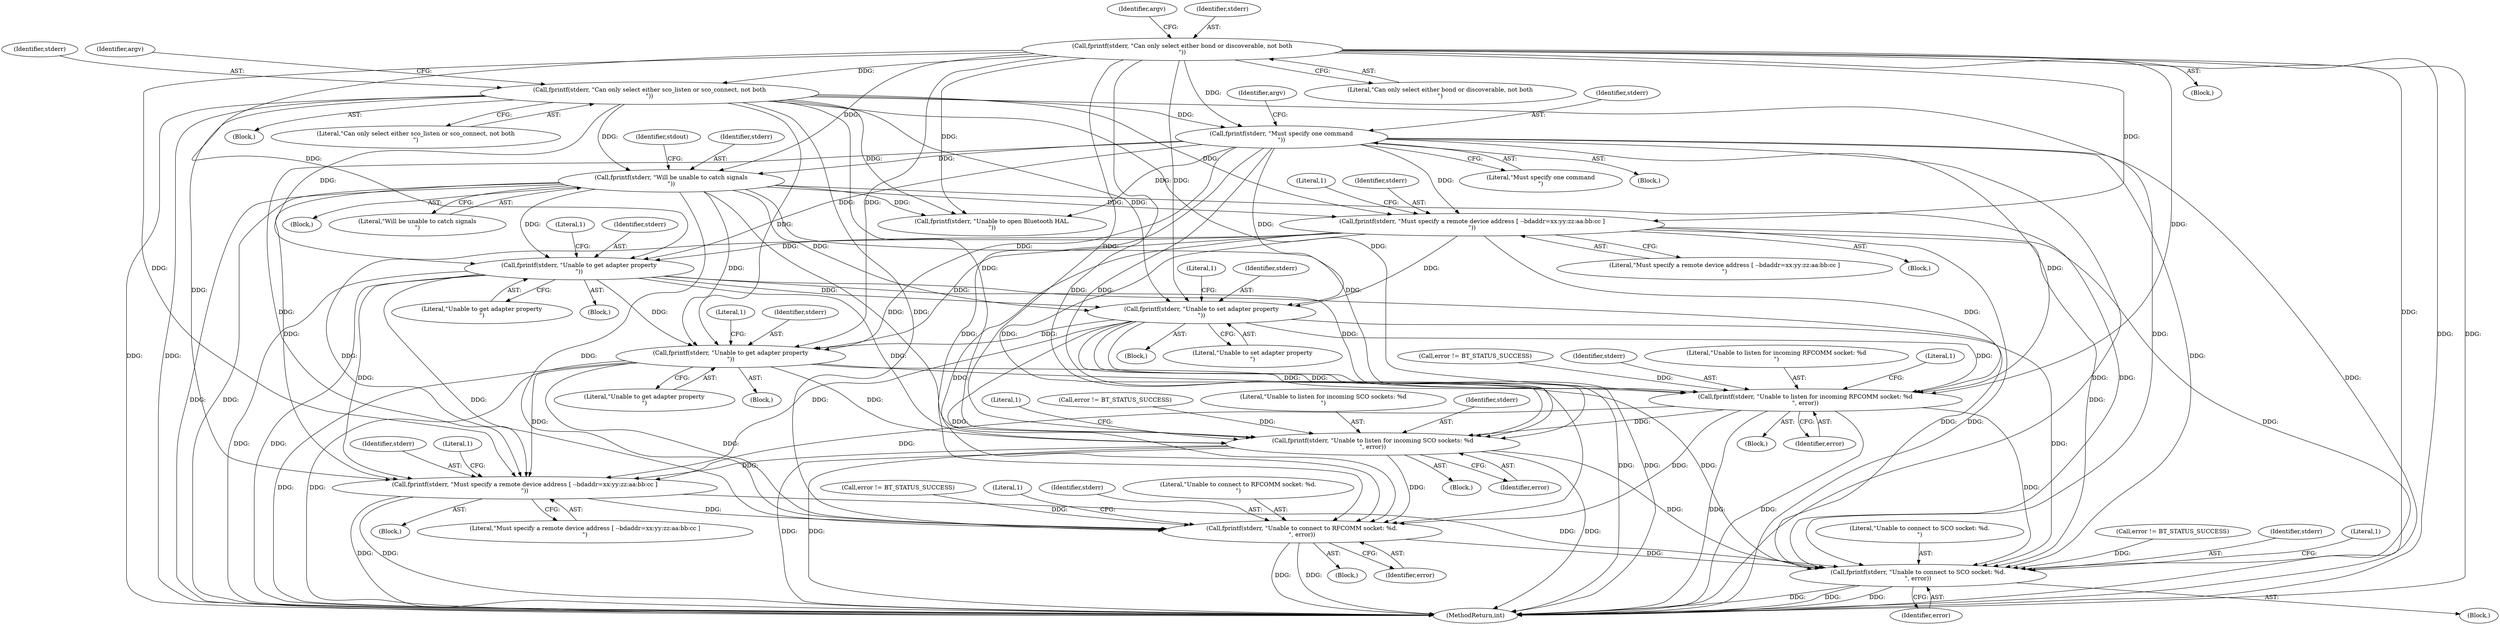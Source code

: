 digraph "0_Android_37c88107679d36c419572732b4af6e18bb2f7dce_6@API" {
"1000376" [label="(Call,fprintf(stderr, \"Unable to set adapter property\n\"))"];
"1000178" [label="(Call,fprintf(stderr, \"Will be unable to catch signals\n\"))"];
"1000120" [label="(Call,fprintf(stderr, \"Can only select either bond or discoverable, not both\n\"))"];
"1000132" [label="(Call,fprintf(stderr, \"Can only select either sco_listen or sco_connect, not both\n\"))"];
"1000164" [label="(Call,fprintf(stderr, \"Must specify one command\n\"))"];
"1000261" [label="(Call,fprintf(stderr, \"Must specify a remote device address [ --bdaddr=xx:yy:zz:aa:bb:cc ]\n\"))"];
"1000322" [label="(Call,fprintf(stderr, \"Unable to get adapter property\n\"))"];
"1000392" [label="(Call,fprintf(stderr, \"Unable to get adapter property\n\"))"];
"1000449" [label="(Call,fprintf(stderr, \"Unable to listen for incoming RFCOMM socket: %d\n\", error))"];
"1000474" [label="(Call,fprintf(stderr, \"Unable to listen for incoming SCO sockets: %d\n\", error))"];
"1000493" [label="(Call,fprintf(stderr, \"Must specify a remote device address [ --bdaddr=xx:yy:zz:aa:bb:cc ]\n\"))"];
"1000533" [label="(Call,fprintf(stderr, \"Unable to connect to RFCOMM socket: %d.\n\", error))"];
"1000564" [label="(Call,fprintf(stderr, \"Unable to connect to SCO socket: %d.\n\", error))"];
"1000165" [label="(Identifier,stderr)"];
"1000392" [label="(Call,fprintf(stderr, \"Unable to get adapter property\n\"))"];
"1000177" [label="(Block,)"];
"1000260" [label="(Block,)"];
"1000377" [label="(Identifier,stderr)"];
"1000164" [label="(Call,fprintf(stderr, \"Must specify one command\n\"))"];
"1000122" [label="(Literal,\"Can only select either bond or discoverable, not both\n\")"];
"1000394" [label="(Literal,\"Unable to get adapter property\n\")"];
"1000445" [label="(Call,error != BT_STATUS_SUCCESS)"];
"1000380" [label="(Literal,1)"];
"1000323" [label="(Identifier,stderr)"];
"1000450" [label="(Identifier,stderr)"];
"1000169" [label="(Identifier,argv)"];
"1000536" [label="(Identifier,error)"];
"1000179" [label="(Identifier,stderr)"];
"1000321" [label="(Block,)"];
"1000494" [label="(Identifier,stderr)"];
"1000474" [label="(Call,fprintf(stderr, \"Unable to listen for incoming SCO sockets: %d\n\", error))"];
"1000263" [label="(Literal,\"Must specify a remote device address [ --bdaddr=xx:yy:zz:aa:bb:cc ]\n\")"];
"1000180" [label="(Literal,\"Will be unable to catch signals\n\")"];
"1000393" [label="(Identifier,stderr)"];
"1000166" [label="(Literal,\"Must specify one command\n\")"];
"1000322" [label="(Call,fprintf(stderr, \"Unable to get adapter property\n\"))"];
"1000324" [label="(Literal,\"Unable to get adapter property\n\")"];
"1000452" [label="(Identifier,error)"];
"1000448" [label="(Block,)"];
"1000375" [label="(Block,)"];
"1000493" [label="(Call,fprintf(stderr, \"Must specify a remote device address [ --bdaddr=xx:yy:zz:aa:bb:cc ]\n\"))"];
"1000125" [label="(Identifier,argv)"];
"1000529" [label="(Call,error != BT_STATUS_SUCCESS)"];
"1000563" [label="(Block,)"];
"1000560" [label="(Call,error != BT_STATUS_SUCCESS)"];
"1000565" [label="(Identifier,stderr)"];
"1000451" [label="(Literal,\"Unable to listen for incoming RFCOMM socket: %d\n\")"];
"1000495" [label="(Literal,\"Must specify a remote device address [ --bdaddr=xx:yy:zz:aa:bb:cc ]\n\")"];
"1000262" [label="(Identifier,stderr)"];
"1000569" [label="(Literal,1)"];
"1000564" [label="(Call,fprintf(stderr, \"Unable to connect to SCO socket: %d.\n\", error))"];
"1000479" [label="(Literal,1)"];
"1000133" [label="(Identifier,stderr)"];
"1000470" [label="(Call,error != BT_STATUS_SUCCESS)"];
"1000566" [label="(Literal,\"Unable to connect to SCO socket: %d.\n\")"];
"1000131" [label="(Block,)"];
"1000476" [label="(Literal,\"Unable to listen for incoming SCO sockets: %d\n\")"];
"1000178" [label="(Call,fprintf(stderr, \"Will be unable to catch signals\n\"))"];
"1000326" [label="(Literal,1)"];
"1000454" [label="(Literal,1)"];
"1000477" [label="(Identifier,error)"];
"1000261" [label="(Call,fprintf(stderr, \"Must specify a remote device address [ --bdaddr=xx:yy:zz:aa:bb:cc ]\n\"))"];
"1000182" [label="(Identifier,stdout)"];
"1000391" [label="(Block,)"];
"1000137" [label="(Identifier,argv)"];
"1000473" [label="(Block,)"];
"1000396" [label="(Literal,1)"];
"1000449" [label="(Call,fprintf(stderr, \"Unable to listen for incoming RFCOMM socket: %d\n\", error))"];
"1000533" [label="(Call,fprintf(stderr, \"Unable to connect to RFCOMM socket: %d.\n\", error))"];
"1000121" [label="(Identifier,stderr)"];
"1000492" [label="(Block,)"];
"1000538" [label="(Literal,1)"];
"1000567" [label="(Identifier,error)"];
"1000265" [label="(Literal,1)"];
"1000497" [label="(Literal,1)"];
"1000134" [label="(Literal,\"Can only select either sco_listen or sco_connect, not both\n\")"];
"1000578" [label="(MethodReturn,int)"];
"1000132" [label="(Call,fprintf(stderr, \"Can only select either sco_listen or sco_connect, not both\n\"))"];
"1000475" [label="(Identifier,stderr)"];
"1000378" [label="(Literal,\"Unable to set adapter property\n\")"];
"1000189" [label="(Call,fprintf(stderr, \"Unable to open Bluetooth HAL.\n\"))"];
"1000534" [label="(Identifier,stderr)"];
"1000535" [label="(Literal,\"Unable to connect to RFCOMM socket: %d.\n\")"];
"1000120" [label="(Call,fprintf(stderr, \"Can only select either bond or discoverable, not both\n\"))"];
"1000376" [label="(Call,fprintf(stderr, \"Unable to set adapter property\n\"))"];
"1000119" [label="(Block,)"];
"1000532" [label="(Block,)"];
"1000163" [label="(Block,)"];
"1000376" -> "1000375"  [label="AST: "];
"1000376" -> "1000378"  [label="CFG: "];
"1000377" -> "1000376"  [label="AST: "];
"1000378" -> "1000376"  [label="AST: "];
"1000380" -> "1000376"  [label="CFG: "];
"1000376" -> "1000578"  [label="DDG: "];
"1000376" -> "1000578"  [label="DDG: "];
"1000178" -> "1000376"  [label="DDG: "];
"1000120" -> "1000376"  [label="DDG: "];
"1000132" -> "1000376"  [label="DDG: "];
"1000261" -> "1000376"  [label="DDG: "];
"1000322" -> "1000376"  [label="DDG: "];
"1000164" -> "1000376"  [label="DDG: "];
"1000376" -> "1000392"  [label="DDG: "];
"1000376" -> "1000449"  [label="DDG: "];
"1000376" -> "1000474"  [label="DDG: "];
"1000376" -> "1000493"  [label="DDG: "];
"1000376" -> "1000533"  [label="DDG: "];
"1000376" -> "1000564"  [label="DDG: "];
"1000178" -> "1000177"  [label="AST: "];
"1000178" -> "1000180"  [label="CFG: "];
"1000179" -> "1000178"  [label="AST: "];
"1000180" -> "1000178"  [label="AST: "];
"1000182" -> "1000178"  [label="CFG: "];
"1000178" -> "1000578"  [label="DDG: "];
"1000178" -> "1000578"  [label="DDG: "];
"1000120" -> "1000178"  [label="DDG: "];
"1000132" -> "1000178"  [label="DDG: "];
"1000164" -> "1000178"  [label="DDG: "];
"1000178" -> "1000189"  [label="DDG: "];
"1000178" -> "1000261"  [label="DDG: "];
"1000178" -> "1000322"  [label="DDG: "];
"1000178" -> "1000392"  [label="DDG: "];
"1000178" -> "1000449"  [label="DDG: "];
"1000178" -> "1000474"  [label="DDG: "];
"1000178" -> "1000493"  [label="DDG: "];
"1000178" -> "1000533"  [label="DDG: "];
"1000178" -> "1000564"  [label="DDG: "];
"1000120" -> "1000119"  [label="AST: "];
"1000120" -> "1000122"  [label="CFG: "];
"1000121" -> "1000120"  [label="AST: "];
"1000122" -> "1000120"  [label="AST: "];
"1000125" -> "1000120"  [label="CFG: "];
"1000120" -> "1000578"  [label="DDG: "];
"1000120" -> "1000578"  [label="DDG: "];
"1000120" -> "1000132"  [label="DDG: "];
"1000120" -> "1000164"  [label="DDG: "];
"1000120" -> "1000189"  [label="DDG: "];
"1000120" -> "1000261"  [label="DDG: "];
"1000120" -> "1000322"  [label="DDG: "];
"1000120" -> "1000392"  [label="DDG: "];
"1000120" -> "1000449"  [label="DDG: "];
"1000120" -> "1000474"  [label="DDG: "];
"1000120" -> "1000493"  [label="DDG: "];
"1000120" -> "1000533"  [label="DDG: "];
"1000120" -> "1000564"  [label="DDG: "];
"1000132" -> "1000131"  [label="AST: "];
"1000132" -> "1000134"  [label="CFG: "];
"1000133" -> "1000132"  [label="AST: "];
"1000134" -> "1000132"  [label="AST: "];
"1000137" -> "1000132"  [label="CFG: "];
"1000132" -> "1000578"  [label="DDG: "];
"1000132" -> "1000578"  [label="DDG: "];
"1000132" -> "1000164"  [label="DDG: "];
"1000132" -> "1000189"  [label="DDG: "];
"1000132" -> "1000261"  [label="DDG: "];
"1000132" -> "1000322"  [label="DDG: "];
"1000132" -> "1000392"  [label="DDG: "];
"1000132" -> "1000449"  [label="DDG: "];
"1000132" -> "1000474"  [label="DDG: "];
"1000132" -> "1000493"  [label="DDG: "];
"1000132" -> "1000533"  [label="DDG: "];
"1000132" -> "1000564"  [label="DDG: "];
"1000164" -> "1000163"  [label="AST: "];
"1000164" -> "1000166"  [label="CFG: "];
"1000165" -> "1000164"  [label="AST: "];
"1000166" -> "1000164"  [label="AST: "];
"1000169" -> "1000164"  [label="CFG: "];
"1000164" -> "1000578"  [label="DDG: "];
"1000164" -> "1000578"  [label="DDG: "];
"1000164" -> "1000189"  [label="DDG: "];
"1000164" -> "1000261"  [label="DDG: "];
"1000164" -> "1000322"  [label="DDG: "];
"1000164" -> "1000392"  [label="DDG: "];
"1000164" -> "1000449"  [label="DDG: "];
"1000164" -> "1000474"  [label="DDG: "];
"1000164" -> "1000493"  [label="DDG: "];
"1000164" -> "1000533"  [label="DDG: "];
"1000164" -> "1000564"  [label="DDG: "];
"1000261" -> "1000260"  [label="AST: "];
"1000261" -> "1000263"  [label="CFG: "];
"1000262" -> "1000261"  [label="AST: "];
"1000263" -> "1000261"  [label="AST: "];
"1000265" -> "1000261"  [label="CFG: "];
"1000261" -> "1000578"  [label="DDG: "];
"1000261" -> "1000578"  [label="DDG: "];
"1000261" -> "1000322"  [label="DDG: "];
"1000261" -> "1000392"  [label="DDG: "];
"1000261" -> "1000449"  [label="DDG: "];
"1000261" -> "1000474"  [label="DDG: "];
"1000261" -> "1000493"  [label="DDG: "];
"1000261" -> "1000533"  [label="DDG: "];
"1000261" -> "1000564"  [label="DDG: "];
"1000322" -> "1000321"  [label="AST: "];
"1000322" -> "1000324"  [label="CFG: "];
"1000323" -> "1000322"  [label="AST: "];
"1000324" -> "1000322"  [label="AST: "];
"1000326" -> "1000322"  [label="CFG: "];
"1000322" -> "1000578"  [label="DDG: "];
"1000322" -> "1000578"  [label="DDG: "];
"1000322" -> "1000392"  [label="DDG: "];
"1000322" -> "1000449"  [label="DDG: "];
"1000322" -> "1000474"  [label="DDG: "];
"1000322" -> "1000493"  [label="DDG: "];
"1000322" -> "1000533"  [label="DDG: "];
"1000322" -> "1000564"  [label="DDG: "];
"1000392" -> "1000391"  [label="AST: "];
"1000392" -> "1000394"  [label="CFG: "];
"1000393" -> "1000392"  [label="AST: "];
"1000394" -> "1000392"  [label="AST: "];
"1000396" -> "1000392"  [label="CFG: "];
"1000392" -> "1000578"  [label="DDG: "];
"1000392" -> "1000578"  [label="DDG: "];
"1000392" -> "1000449"  [label="DDG: "];
"1000392" -> "1000474"  [label="DDG: "];
"1000392" -> "1000493"  [label="DDG: "];
"1000392" -> "1000533"  [label="DDG: "];
"1000392" -> "1000564"  [label="DDG: "];
"1000449" -> "1000448"  [label="AST: "];
"1000449" -> "1000452"  [label="CFG: "];
"1000450" -> "1000449"  [label="AST: "];
"1000451" -> "1000449"  [label="AST: "];
"1000452" -> "1000449"  [label="AST: "];
"1000454" -> "1000449"  [label="CFG: "];
"1000449" -> "1000578"  [label="DDG: "];
"1000449" -> "1000578"  [label="DDG: "];
"1000445" -> "1000449"  [label="DDG: "];
"1000449" -> "1000474"  [label="DDG: "];
"1000449" -> "1000493"  [label="DDG: "];
"1000449" -> "1000533"  [label="DDG: "];
"1000449" -> "1000564"  [label="DDG: "];
"1000474" -> "1000473"  [label="AST: "];
"1000474" -> "1000477"  [label="CFG: "];
"1000475" -> "1000474"  [label="AST: "];
"1000476" -> "1000474"  [label="AST: "];
"1000477" -> "1000474"  [label="AST: "];
"1000479" -> "1000474"  [label="CFG: "];
"1000474" -> "1000578"  [label="DDG: "];
"1000474" -> "1000578"  [label="DDG: "];
"1000474" -> "1000578"  [label="DDG: "];
"1000470" -> "1000474"  [label="DDG: "];
"1000474" -> "1000493"  [label="DDG: "];
"1000474" -> "1000533"  [label="DDG: "];
"1000474" -> "1000564"  [label="DDG: "];
"1000493" -> "1000492"  [label="AST: "];
"1000493" -> "1000495"  [label="CFG: "];
"1000494" -> "1000493"  [label="AST: "];
"1000495" -> "1000493"  [label="AST: "];
"1000497" -> "1000493"  [label="CFG: "];
"1000493" -> "1000578"  [label="DDG: "];
"1000493" -> "1000578"  [label="DDG: "];
"1000493" -> "1000533"  [label="DDG: "];
"1000493" -> "1000564"  [label="DDG: "];
"1000533" -> "1000532"  [label="AST: "];
"1000533" -> "1000536"  [label="CFG: "];
"1000534" -> "1000533"  [label="AST: "];
"1000535" -> "1000533"  [label="AST: "];
"1000536" -> "1000533"  [label="AST: "];
"1000538" -> "1000533"  [label="CFG: "];
"1000533" -> "1000578"  [label="DDG: "];
"1000533" -> "1000578"  [label="DDG: "];
"1000529" -> "1000533"  [label="DDG: "];
"1000533" -> "1000564"  [label="DDG: "];
"1000564" -> "1000563"  [label="AST: "];
"1000564" -> "1000567"  [label="CFG: "];
"1000565" -> "1000564"  [label="AST: "];
"1000566" -> "1000564"  [label="AST: "];
"1000567" -> "1000564"  [label="AST: "];
"1000569" -> "1000564"  [label="CFG: "];
"1000564" -> "1000578"  [label="DDG: "];
"1000564" -> "1000578"  [label="DDG: "];
"1000564" -> "1000578"  [label="DDG: "];
"1000560" -> "1000564"  [label="DDG: "];
}
